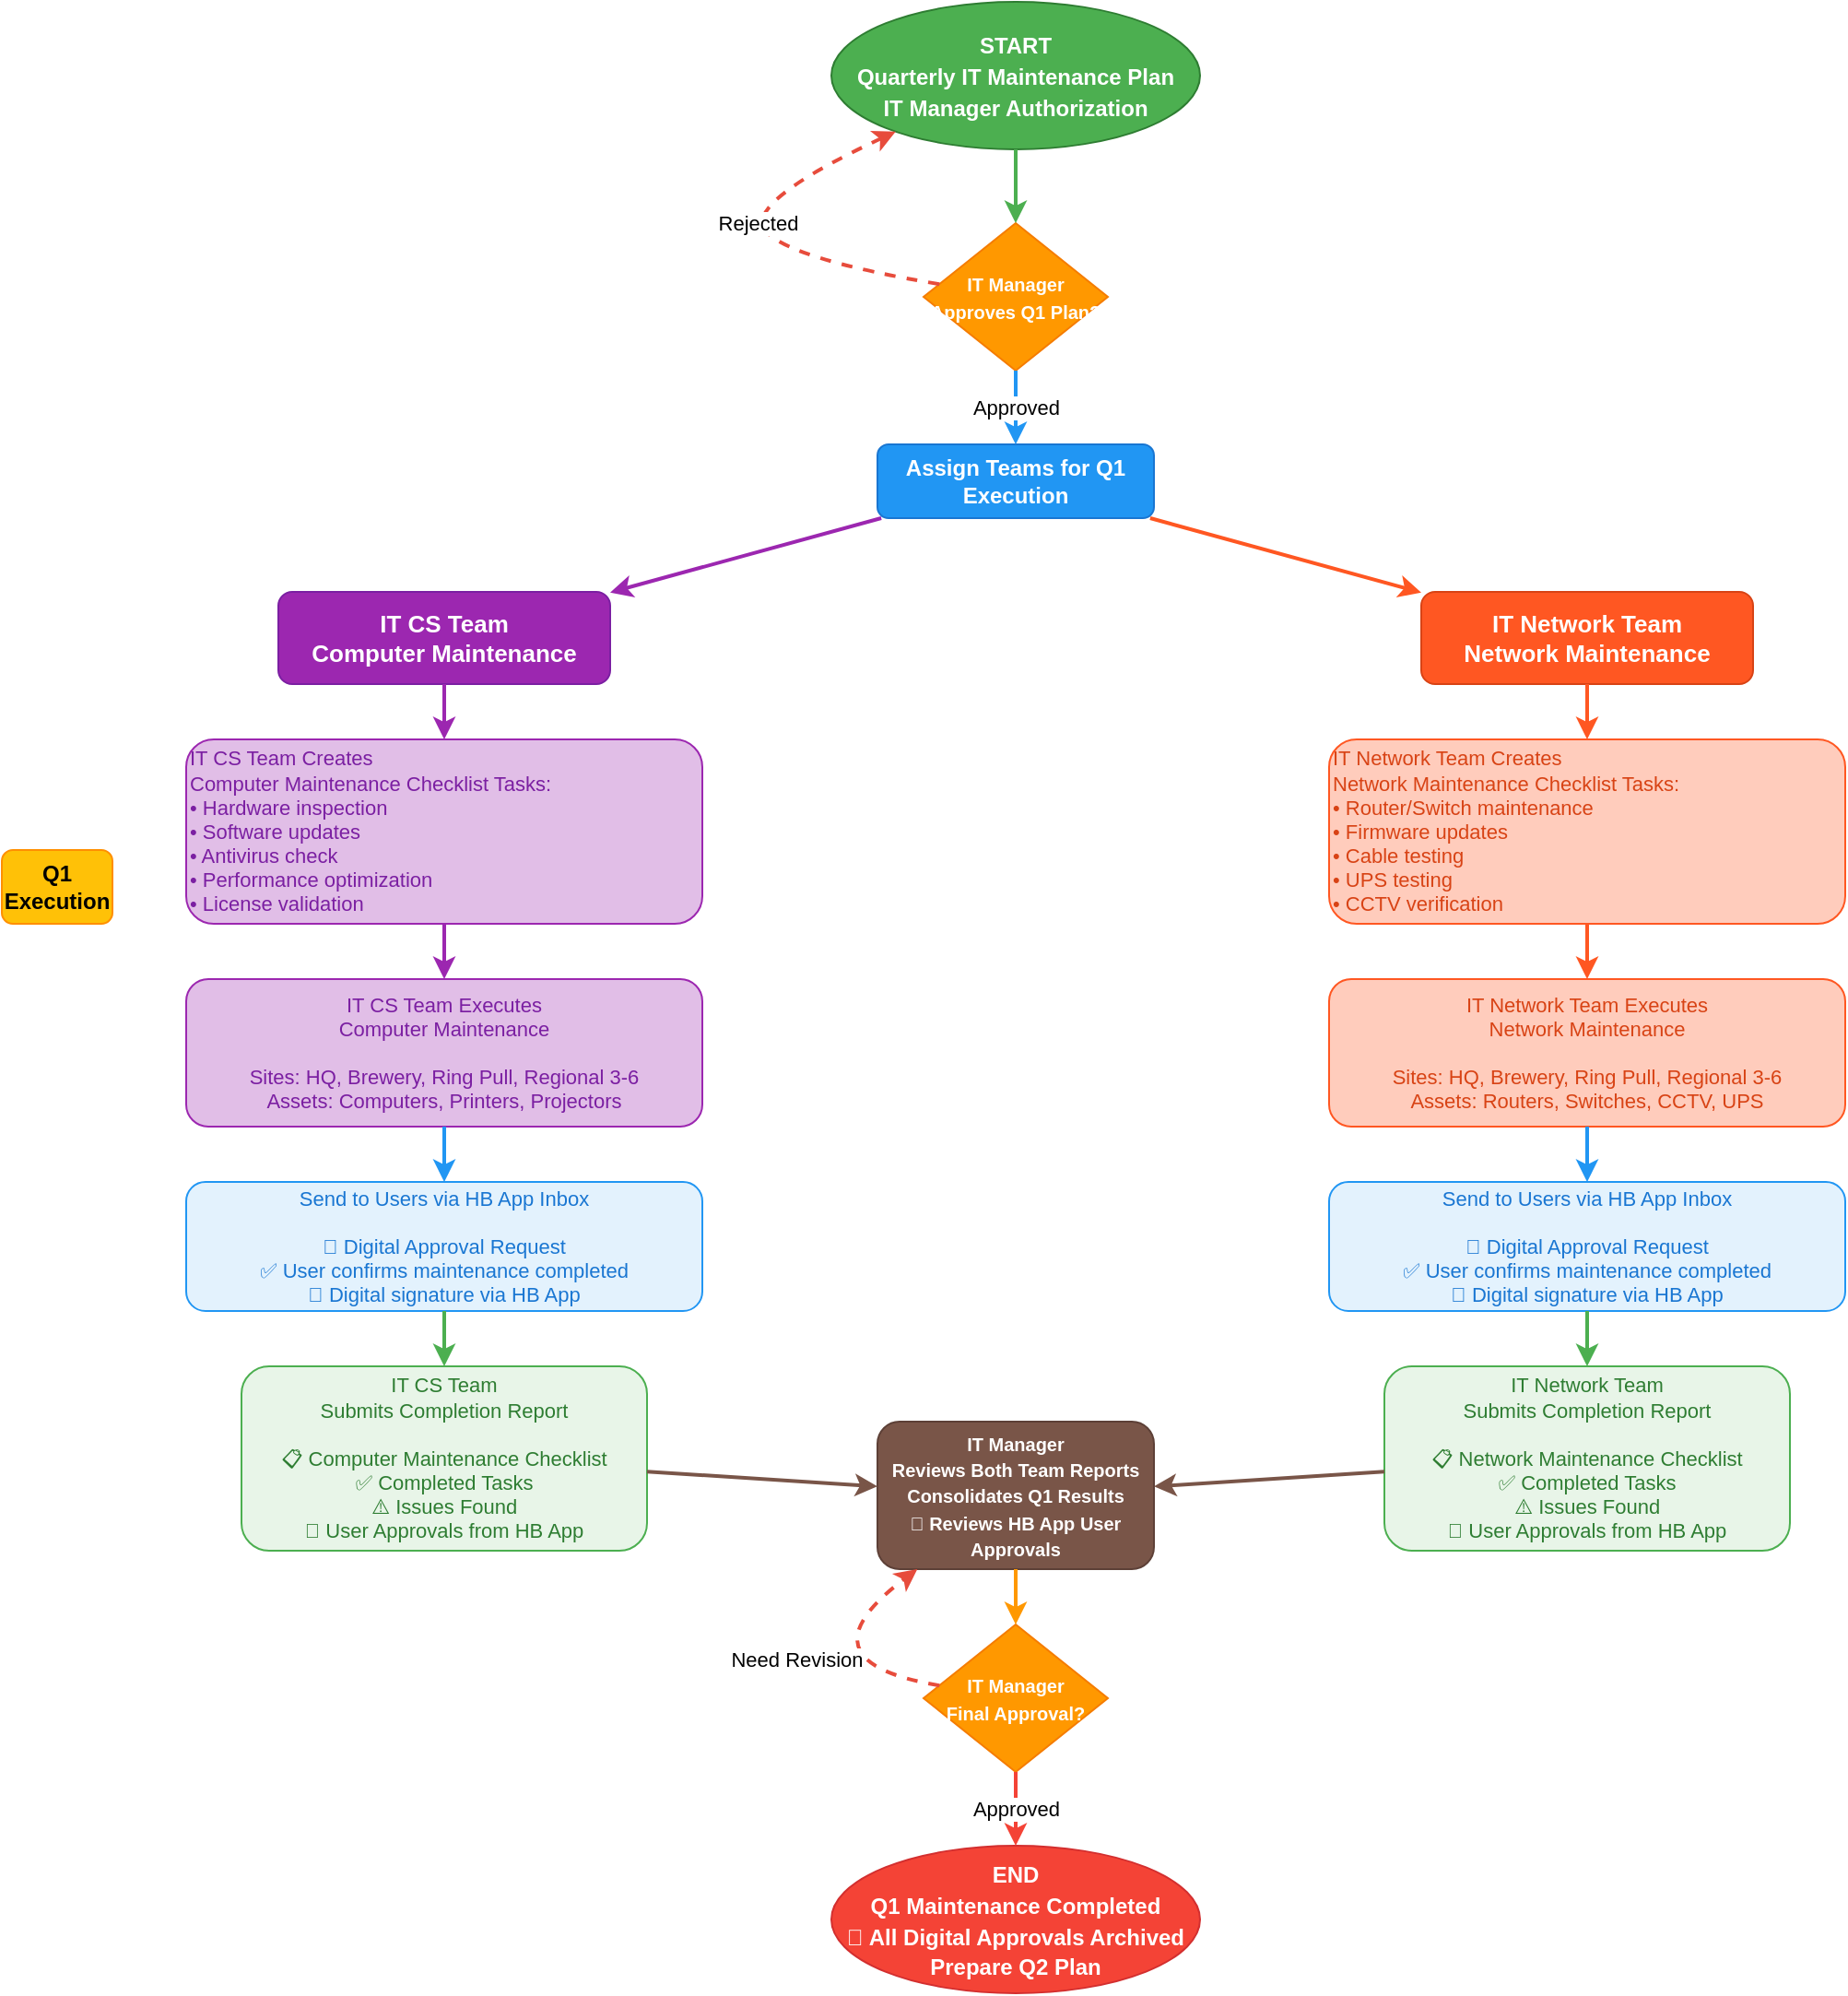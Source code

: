 <mxfile>
    <diagram name="IT Manager Maintenance Workflow" id="manager">
        <mxGraphModel dx="1126" dy="779" grid="1" gridSize="10" guides="1" tooltips="1" connect="1" arrows="1" fold="1" page="1" pageScale="1" pageWidth="1200" pageHeight="900" math="0" shadow="0">
            <root>
                <mxCell id="0"/>
                <mxCell id="1" parent="0"/>
                <mxCell id="start" value="&lt;font style=&quot;font-size: 12px;&quot;&gt;START&lt;br&gt;Quarterly IT Maintenance Plan&lt;br&gt;IT Manager Authorization&lt;/font&gt;" style="ellipse;whiteSpace=wrap;html=1;fillColor=#4CAF50;fontColor=#ffffff;strokeColor=#2E7D32;fontSize=14;fontStyle=1;" parent="1" vertex="1">
                    <mxGeometry x="500" y="40" width="200" height="80" as="geometry"/>
                </mxCell>
                <mxCell id="managerApproval" value="&lt;font style=&quot;font-size: 10px;&quot;&gt;IT Manager&lt;br&gt;Approves Q1 Plan?&lt;/font&gt;" style="rhombus;whiteSpace=wrap;html=1;fillColor=#FF9800;fontColor=#ffffff;strokeColor=#F57C00;fontSize=12;fontStyle=1;" parent="1" vertex="1">
                    <mxGeometry x="550" y="160" width="100" height="80" as="geometry"/>
                </mxCell>
                <mxCell id="teamAssign" value="Assign Teams for Q1 Execution" style="rounded=1;whiteSpace=wrap;html=1;fillColor=#2196F3;fontColor=#ffffff;strokeColor=#1976D2;fontSize=12;fontStyle=1;" parent="1" vertex="1">
                    <mxGeometry x="525" y="280" width="150" height="40" as="geometry"/>
                </mxCell>
                <mxCell id="itcsTeam" value="IT CS Team&#xa;Computer Maintenance" style="rounded=1;whiteSpace=wrap;html=1;fillColor=#9C27B0;fontColor=#ffffff;strokeColor=#7B1FA2;fontSize=13;fontStyle=1;" parent="1" vertex="1">
                    <mxGeometry x="200" y="360" width="180" height="50" as="geometry"/>
                </mxCell>
                <mxCell id="networkTeam" value="IT Network Team&#xa;Network Maintenance" style="rounded=1;whiteSpace=wrap;html=1;fillColor=#FF5722;fontColor=#ffffff;strokeColor=#D84315;fontSize=13;fontStyle=1;" parent="1" vertex="1">
                    <mxGeometry x="820" y="360" width="180" height="50" as="geometry"/>
                </mxCell>
                <mxCell id="csChecklist" value="IT CS Team Creates&lt;br&gt;Computer Maintenance Checklist Tasks:&lt;br&gt;• Hardware inspection&lt;br&gt;• Software updates&lt;br&gt;• Antivirus check&lt;br&gt;• Performance optimization&lt;br&gt;• License validation" style="rounded=1;whiteSpace=wrap;html=1;fillColor=#E1BEE7;fontColor=#7B1FA2;strokeColor=#9C27B0;fontSize=11;align=left;" parent="1" vertex="1">
                    <mxGeometry x="150" y="440" width="280" height="100" as="geometry"/>
                </mxCell>
                <mxCell id="networkChecklist" value="IT Network Team Creates&lt;br&gt;Network Maintenance Checklist Tasks:&lt;br&gt;• Router/Switch maintenance&lt;br&gt;• Firmware updates&lt;br&gt;• Cable testing&lt;br&gt;• UPS testing&lt;br&gt;• CCTV verification" style="rounded=1;whiteSpace=wrap;html=1;fillColor=#FFCCBC;fontColor=#D84315;strokeColor=#FF5722;fontSize=11;align=left;" parent="1" vertex="1">
                    <mxGeometry x="770" y="440" width="280" height="100" as="geometry"/>
                </mxCell>
                <mxCell id="csExecution" value="IT CS Team Executes&#xa;Computer Maintenance&#xa;&#xa;Sites: HQ, Brewery, Ring Pull, Regional 3-6&#xa;Assets: Computers, Printers, Projectors" style="rounded=1;whiteSpace=wrap;html=1;fillColor=#E1BEE7;fontColor=#7B1FA2;strokeColor=#9C27B0;fontSize=11;" parent="1" vertex="1">
                    <mxGeometry x="150" y="570" width="280" height="80" as="geometry"/>
                </mxCell>
                <mxCell id="networkExecution" value="IT Network Team Executes&#xa;Network Maintenance&#xa;&#xa;Sites: HQ, Brewery, Ring Pull, Regional 3-6&#xa;Assets: Routers, Switches, CCTV, UPS" style="rounded=1;whiteSpace=wrap;html=1;fillColor=#FFCCBC;fontColor=#D84315;strokeColor=#FF5722;fontSize=11;" parent="1" vertex="1">
                    <mxGeometry x="770" y="570" width="280" height="80" as="geometry"/>
                </mxCell>
                <mxCell id="csUserApproval" value="Send to Users via HB App Inbox&#xa;&#xa;📱 Digital Approval Request&#xa;✅ User confirms maintenance completed&#xa;📝 Digital signature via HB App" style="rounded=1;whiteSpace=wrap;html=1;fillColor=#E3F2FD;fontColor=#1976D2;strokeColor=#2196F3;fontSize=11;" vertex="1" parent="1">
                    <mxGeometry x="150" y="680" width="280" height="70" as="geometry"/>
                </mxCell>
                <mxCell id="networkUserApproval" value="Send to Users via HB App Inbox&#xa;&#xa;📱 Digital Approval Request&#xa;✅ User confirms maintenance completed&#xa;📝 Digital signature via HB App" style="rounded=1;whiteSpace=wrap;html=1;fillColor=#E3F2FD;fontColor=#1976D2;strokeColor=#2196F3;fontSize=11;" vertex="1" parent="1">
                    <mxGeometry x="770" y="680" width="280" height="70" as="geometry"/>
                </mxCell>
                <mxCell id="csReport" value="IT CS Team&#xa;Submits Completion Report&#xa;&#xa;📋 Computer Maintenance Checklist&#xa;✅ Completed Tasks&#xa;⚠️ Issues Found&#xa;📱 User Approvals from HB App" style="rounded=1;whiteSpace=wrap;html=1;fillColor=#E8F5E8;fontColor=#2E7D32;strokeColor=#4CAF50;fontSize=11;" parent="1" vertex="1">
                    <mxGeometry x="180" y="780" width="220" height="100" as="geometry"/>
                </mxCell>
                <mxCell id="networkReport" value="IT Network Team&#xa;Submits Completion Report&#xa;&#xa;📋 Network Maintenance Checklist&#xa;✅ Completed Tasks&#xa;⚠️ Issues Found&#xa;📱 User Approvals from HB App" style="rounded=1;whiteSpace=wrap;html=1;fillColor=#E8F5E8;fontColor=#2E7D32;strokeColor=#4CAF50;fontSize=11;" parent="1" vertex="1">
                    <mxGeometry x="800" y="780" width="220" height="100" as="geometry"/>
                </mxCell>
                <mxCell id="finalReview" value="&lt;font style=&quot;font-size: 10px; color: rgb(255, 255, 255);&quot;&gt;IT Manager&lt;br&gt;Reviews Both Team Reports&lt;br&gt;Consolidates Q1 Results&lt;br&gt;📱 Reviews HB App User Approvals&lt;/font&gt;" style="rounded=1;whiteSpace=wrap;html=1;fillColor=#795548;fontColor=#ffffff;strokeColor=#5D4037;fontSize=12;fontStyle=1;" parent="1" vertex="1">
                    <mxGeometry x="525" y="810" width="150" height="80" as="geometry"/>
                </mxCell>
                <mxCell id="finalApproval" value="&lt;font style=&quot;font-size: 10px;&quot;&gt;IT Manager&lt;br&gt;Final Approval?&lt;/font&gt;" style="rhombus;whiteSpace=wrap;html=1;fillColor=#FF9800;fontColor=#ffffff;strokeColor=#F57C00;fontSize=12;fontStyle=1;" parent="1" vertex="1">
                    <mxGeometry x="550" y="920" width="100" height="80" as="geometry"/>
                </mxCell>
                <mxCell id="end" value="&lt;font style=&quot;font-size: 12px;&quot;&gt;END&lt;br&gt;Q1 Maintenance Completed&lt;br&gt;📱 All Digital Approvals Archived&lt;br&gt;Prepare Q2 Plan&lt;/font&gt;" style="ellipse;whiteSpace=wrap;html=1;fillColor=#F44336;fontColor=#ffffff;strokeColor=#D32F2F;fontSize=14;fontStyle=1;" parent="1" vertex="1">
                    <mxGeometry x="500" y="1040" width="200" height="80" as="geometry"/>
                </mxCell>
                <mxCell id="q1indicator" value="Q1&#xa;Execution" style="rounded=1;whiteSpace=wrap;html=1;fillColor=#FFC107;fontColor=#000000;strokeColor=#FF8F00;fontSize=12;fontStyle=1;" parent="1" vertex="1">
                    <mxGeometry x="50" y="500" width="60" height="40" as="geometry"/>
                </mxCell>
                <mxCell id="arrow1" value="" style="endArrow=classic;html=1;strokeWidth=2;strokeColor=#4CAF50;" parent="1" source="start" target="managerApproval" edge="1">
                    <mxGeometry width="50" height="50" relative="1" as="geometry">
                        <mxPoint x="600" y="120" as="sourcePoint"/>
                        <mxPoint x="600" y="160" as="targetPoint"/>
                    </mxGeometry>
                </mxCell>
                <mxCell id="arrow2" value="Approved" style="endArrow=classic;html=1;strokeWidth=2;strokeColor=#2196F3;" parent="1" source="managerApproval" target="teamAssign" edge="1">
                    <mxGeometry width="50" height="50" relative="1" as="geometry">
                        <mxPoint x="600" y="240" as="sourcePoint"/>
                        <mxPoint x="600" y="280" as="targetPoint"/>
                    </mxGeometry>
                </mxCell>
                <mxCell id="arrow3" value="" style="endArrow=classic;html=1;strokeWidth=2;strokeColor=#9C27B0;" parent="1" source="teamAssign" target="itcsTeam" edge="1">
                    <mxGeometry width="50" height="50" relative="1" as="geometry">
                        <mxPoint x="550" y="320" as="sourcePoint"/>
                        <mxPoint x="350" y="360" as="targetPoint"/>
                    </mxGeometry>
                </mxCell>
                <mxCell id="arrow4" value="" style="endArrow=classic;html=1;strokeWidth=2;strokeColor=#FF5722;" parent="1" source="teamAssign" target="networkTeam" edge="1">
                    <mxGeometry width="50" height="50" relative="1" as="geometry">
                        <mxPoint x="650" y="320" as="sourcePoint"/>
                        <mxPoint x="850" y="360" as="targetPoint"/>
                    </mxGeometry>
                </mxCell>
                <mxCell id="arrow5" value="" style="endArrow=classic;html=1;strokeWidth=2;strokeColor=#9C27B0;" parent="1" source="itcsTeam" target="csChecklist" edge="1">
                    <mxGeometry width="50" height="50" relative="1" as="geometry">
                        <mxPoint x="290" y="410" as="sourcePoint"/>
                        <mxPoint x="290" y="440" as="targetPoint"/>
                    </mxGeometry>
                </mxCell>
                <mxCell id="arrow6" value="" style="endArrow=classic;html=1;strokeWidth=2;strokeColor=#FF5722;" parent="1" source="networkTeam" target="networkChecklist" edge="1">
                    <mxGeometry width="50" height="50" relative="1" as="geometry">
                        <mxPoint x="910" y="410" as="sourcePoint"/>
                        <mxPoint x="910" y="440" as="targetPoint"/>
                    </mxGeometry>
                </mxCell>
                <mxCell id="arrow7" value="" style="endArrow=classic;html=1;strokeWidth=2;strokeColor=#9C27B0;" parent="1" source="csChecklist" target="csExecution" edge="1">
                    <mxGeometry width="50" height="50" relative="1" as="geometry">
                        <mxPoint x="290" y="540" as="sourcePoint"/>
                        <mxPoint x="290" y="570" as="targetPoint"/>
                    </mxGeometry>
                </mxCell>
                <mxCell id="arrow8" value="" style="endArrow=classic;html=1;strokeWidth=2;strokeColor=#FF5722;" parent="1" source="networkChecklist" target="networkExecution" edge="1">
                    <mxGeometry width="50" height="50" relative="1" as="geometry">
                        <mxPoint x="910" y="540" as="sourcePoint"/>
                        <mxPoint x="910" y="570" as="targetPoint"/>
                    </mxGeometry>
                </mxCell>
                <mxCell id="arrow9" value="" style="endArrow=classic;html=1;strokeWidth=2;strokeColor=#2196F3;" parent="1" source="csExecution" target="csUserApproval" edge="1">
                    <mxGeometry width="50" height="50" relative="1" as="geometry">
                        <mxPoint x="290" y="650" as="sourcePoint"/>
                        <mxPoint x="290" y="680" as="targetPoint"/>
                    </mxGeometry>
                </mxCell>
                <mxCell id="arrow10" value="" style="endArrow=classic;html=1;strokeWidth=2;strokeColor=#2196F3;" parent="1" source="networkExecution" target="networkUserApproval" edge="1">
                    <mxGeometry width="50" height="50" relative="1" as="geometry">
                        <mxPoint x="910" y="650" as="sourcePoint"/>
                        <mxPoint x="910" y="680" as="targetPoint"/>
                    </mxGeometry>
                </mxCell>
                <mxCell id="arrow9b" value="" style="endArrow=classic;html=1;strokeWidth=2;strokeColor=#4CAF50;" edge="1" parent="1" source="csUserApproval" target="csReport">
                    <mxGeometry width="50" height="50" relative="1" as="geometry">
                        <mxPoint x="290" y="750" as="sourcePoint"/>
                        <mxPoint x="290" y="780" as="targetPoint"/>
                    </mxGeometry>
                </mxCell>
                <mxCell id="arrow10b" value="" style="endArrow=classic;html=1;strokeWidth=2;strokeColor=#4CAF50;" edge="1" parent="1" source="networkUserApproval" target="networkReport">
                    <mxGeometry width="50" height="50" relative="1" as="geometry">
                        <mxPoint x="910" y="750" as="sourcePoint"/>
                        <mxPoint x="910" y="780" as="targetPoint"/>
                    </mxGeometry>
                </mxCell>
                <mxCell id="arrow11" value="" style="endArrow=classic;html=1;strokeWidth=2;strokeColor=#795548;" parent="1" source="csReport" target="finalReview" edge="1">
                    <mxGeometry width="50" height="50" relative="1" as="geometry">
                        <mxPoint x="380" y="830" as="sourcePoint"/>
                        <mxPoint x="525" y="850" as="targetPoint"/>
                    </mxGeometry>
                </mxCell>
                <mxCell id="arrow12" value="" style="endArrow=classic;html=1;strokeWidth=2;strokeColor=#795548;" parent="1" source="networkReport" target="finalReview" edge="1">
                    <mxGeometry width="50" height="50" relative="1" as="geometry">
                        <mxPoint x="820" y="830" as="sourcePoint"/>
                        <mxPoint x="675" y="850" as="targetPoint"/>
                    </mxGeometry>
                </mxCell>
                <mxCell id="arrow13" value="" style="endArrow=classic;html=1;strokeWidth=2;strokeColor=#FF9800;" parent="1" source="finalReview" target="finalApproval" edge="1">
                    <mxGeometry width="50" height="50" relative="1" as="geometry">
                        <mxPoint x="600" y="890" as="sourcePoint"/>
                        <mxPoint x="600" y="920" as="targetPoint"/>
                    </mxGeometry>
                </mxCell>
                <mxCell id="arrow14" value="Approved" style="endArrow=classic;html=1;strokeWidth=2;strokeColor=#F44336;" parent="1" source="finalApproval" target="end" edge="1">
                    <mxGeometry width="50" height="50" relative="1" as="geometry">
                        <mxPoint x="600" y="1000" as="sourcePoint"/>
                        <mxPoint x="600" y="1040" as="targetPoint"/>
                    </mxGeometry>
                </mxCell>
                <mxCell id="rejectArrow1" value="Rejected" style="curved=1;endArrow=classic;html=1;strokeWidth=2;strokeColor=#e74c3c;dashed=1;" parent="1" source="managerApproval" edge="1" target="start">
                    <mxGeometry width="50" height="50" relative="1" as="geometry">
                        <mxPoint x="550" y="200" as="sourcePoint"/>
                        <mxPoint x="450" y="120" as="targetPoint"/>
                        <Array as="points">
                            <mxPoint x="480" y="180"/>
                            <mxPoint x="450" y="150"/>
                        </Array>
                    </mxGeometry>
                </mxCell>
                <mxCell id="rejectArrow2" value="Need Revision" style="curved=1;endArrow=classic;html=1;strokeWidth=2;strokeColor=#e74c3c;dashed=1;" parent="1" source="finalApproval" target="finalReview" edge="1">
                    <mxGeometry width="50" height="50" relative="1" as="geometry">
                        <mxPoint x="550" y="960" as="sourcePoint"/>
                        <mxPoint x="525" y="890" as="targetPoint"/>
                        <Array as="points">
                            <mxPoint x="480" y="940"/>
                        </Array>
                    </mxGeometry>
                </mxCell>
            </root>
        </mxGraphModel>
    </diagram>
</mxfile>